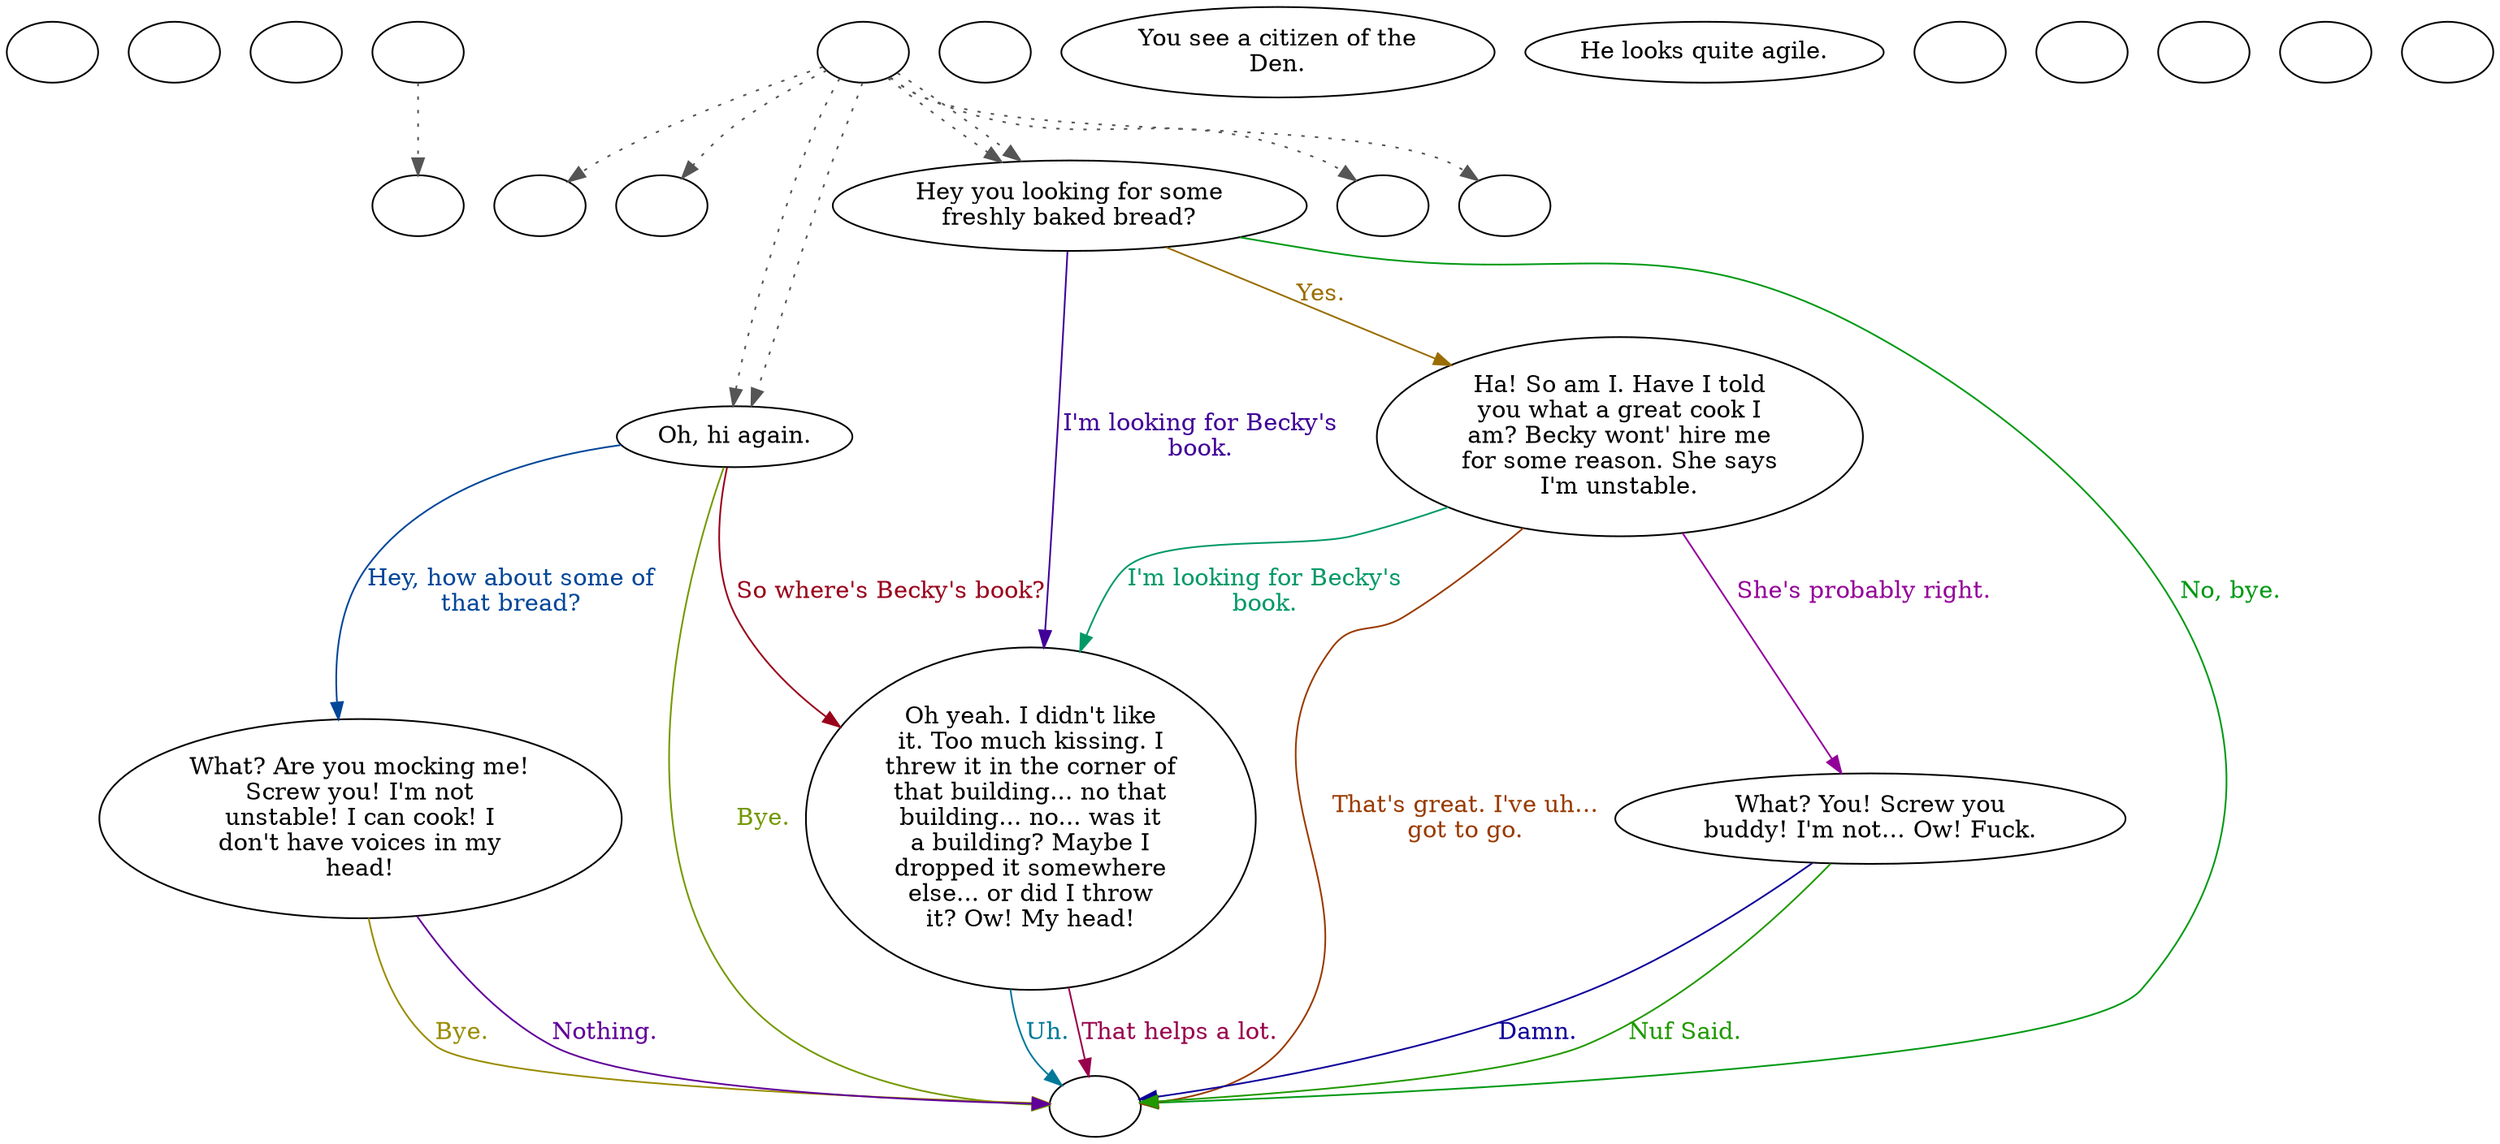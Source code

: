 digraph dcDerek {
  "checkPartyMembersNearDoor" [style=filled       fillcolor="#FFFFFF"       color="#000000"]
  "checkPartyMembersNearDoor" [label=""]
  "start" [style=filled       fillcolor="#FFFFFF"       color="#000000"]
  "start" [label=""]
  "critter_p_proc" [style=filled       fillcolor="#FFFFFF"       color="#000000"]
  "critter_p_proc" [label=""]
  "pickup_p_proc" [style=filled       fillcolor="#FFFFFF"       color="#000000"]
  "pickup_p_proc" -> "Node998" [style=dotted color="#555555"]
  "pickup_p_proc" [label=""]
  "talk_p_proc" [style=filled       fillcolor="#FFFFFF"       color="#000000"]
  "talk_p_proc" -> "Node001" [style=dotted color="#555555"]
  "talk_p_proc" -> "Node010" [style=dotted color="#555555"]
  "talk_p_proc" -> "Node005" [style=dotted color="#555555"]
  "talk_p_proc" -> "Node005" [style=dotted color="#555555"]
  "talk_p_proc" -> "Node004" [style=dotted color="#555555"]
  "talk_p_proc" -> "Node004" [style=dotted color="#555555"]
  "talk_p_proc" -> "Node003" [style=dotted color="#555555"]
  "talk_p_proc" -> "Node002" [style=dotted color="#555555"]
  "talk_p_proc" [label=""]
  "destroy_p_proc" [style=filled       fillcolor="#FFFFFF"       color="#000000"]
  "destroy_p_proc" [label=""]
  "look_at_p_proc" [style=filled       fillcolor="#FFFFFF"       color="#000000"]
  "look_at_p_proc" [label="You see a citizen of the\nDen."]
  "description_p_proc" [style=filled       fillcolor="#FFFFFF"       color="#000000"]
  "description_p_proc" [label="He looks quite agile."]
  "use_skill_on_p_proc" [style=filled       fillcolor="#FFFFFF"       color="#000000"]
  "use_skill_on_p_proc" [label=""]
  "damage_p_proc" [style=filled       fillcolor="#FFFFFF"       color="#000000"]
  "damage_p_proc" [label=""]
  "map_enter_p_proc" [style=filled       fillcolor="#FFFFFF"       color="#000000"]
  "map_enter_p_proc" [label=""]
  "map_exit_p_proc" [style=filled       fillcolor="#FFFFFF"       color="#000000"]
  "map_exit_p_proc" [label=""]
  "timed_event_p_proc" [style=filled       fillcolor="#FFFFFF"       color="#000000"]
  "timed_event_p_proc" [label=""]
  "Node998" [style=filled       fillcolor="#FFFFFF"       color="#000000"]
  "Node998" [label=""]
  "Node999" [style=filled       fillcolor="#FFFFFF"       color="#000000"]
  "Node999" [label=""]
  "Node001" [style=filled       fillcolor="#FFFFFF"       color="#000000"]
  "Node001" [label=""]
  "Node002" [style=filled       fillcolor="#FFFFFF"       color="#000000"]
  "Node002" [label=""]
  "Node003" [style=filled       fillcolor="#FFFFFF"       color="#000000"]
  "Node003" [label=""]
  "Node004" [style=filled       fillcolor="#FFFFFF"       color="#000000"]
  "Node004" [label="Hey you looking for some\nfreshly baked bread?"]
  "Node004" -> "Node006" [label="Yes." color="#996D00" fontcolor="#996D00"]
  "Node004" -> "Node008" [label="I'm looking for Becky's\nbook." color="#400099" fontcolor="#400099"]
  "Node004" -> "Node999" [label="No, bye." color="#009913" fontcolor="#009913"]
  "Node005" [style=filled       fillcolor="#FFFFFF"       color="#000000"]
  "Node005" [label="Oh, hi again."]
  "Node005" -> "Node008" [label="So where's Becky's book?" color="#990019" fontcolor="#990019"]
  "Node005" -> "Node009" [label="Hey, how about some of\nthat bread?" color="#004699" fontcolor="#004699"]
  "Node005" -> "Node999" [label="Bye." color="#739900" fontcolor="#739900"]
  "Node006" [style=filled       fillcolor="#FFFFFF"       color="#000000"]
  "Node006" [label="Ha! So am I. Have I told\nyou what a great cook I\nam? Becky wont' hire me\nfor some reason. She says\nI'm unstable."]
  "Node006" -> "Node007" [label="She's probably right." color="#930099" fontcolor="#930099"]
  "Node006" -> "Node008" [label="I'm looking for Becky's\nbook." color="#009966" fontcolor="#009966"]
  "Node006" -> "Node999" [label="That's great. I've uh…\ngot to go." color="#993A00" fontcolor="#993A00"]
  "Node007" [style=filled       fillcolor="#FFFFFF"       color="#000000"]
  "Node007" [label="What? You! Screw you\nbuddy! I'm not… Ow! Fuck."]
  "Node007" -> "Node999" [label="Damn." color="#0D0099" fontcolor="#0D0099"]
  "Node007" -> "Node999" [label="Nuf Said." color="#209900" fontcolor="#209900"]
  "Node008" [style=filled       fillcolor="#FFFFFF"       color="#000000"]
  "Node008" [label="Oh yeah. I didn't like\nit. Too much kissing. I\nthrew it in the corner of\nthat building... no that\nbuilding... no... was it\na building? Maybe I\ndropped it somewhere\nelse... or did I throw\nit? Ow! My head!"]
  "Node008" -> "Node999" [label="That helps a lot." color="#99004C" fontcolor="#99004C"]
  "Node008" -> "Node999" [label="Uh." color="#007999" fontcolor="#007999"]
  "Node009" [style=filled       fillcolor="#FFFFFF"       color="#000000"]
  "Node009" [label="What? Are you mocking me!\nScrew you! I'm not\nunstable! I can cook! I\ndon't have voices in my\nhead!"]
  "Node009" -> "Node999" [label="Bye." color="#998C00" fontcolor="#998C00"]
  "Node009" -> "Node999" [label="Nothing." color="#600099" fontcolor="#600099"]
  "Node010" [style=filled       fillcolor="#FFFFFF"       color="#000000"]
  "Node010" [label=""]
}